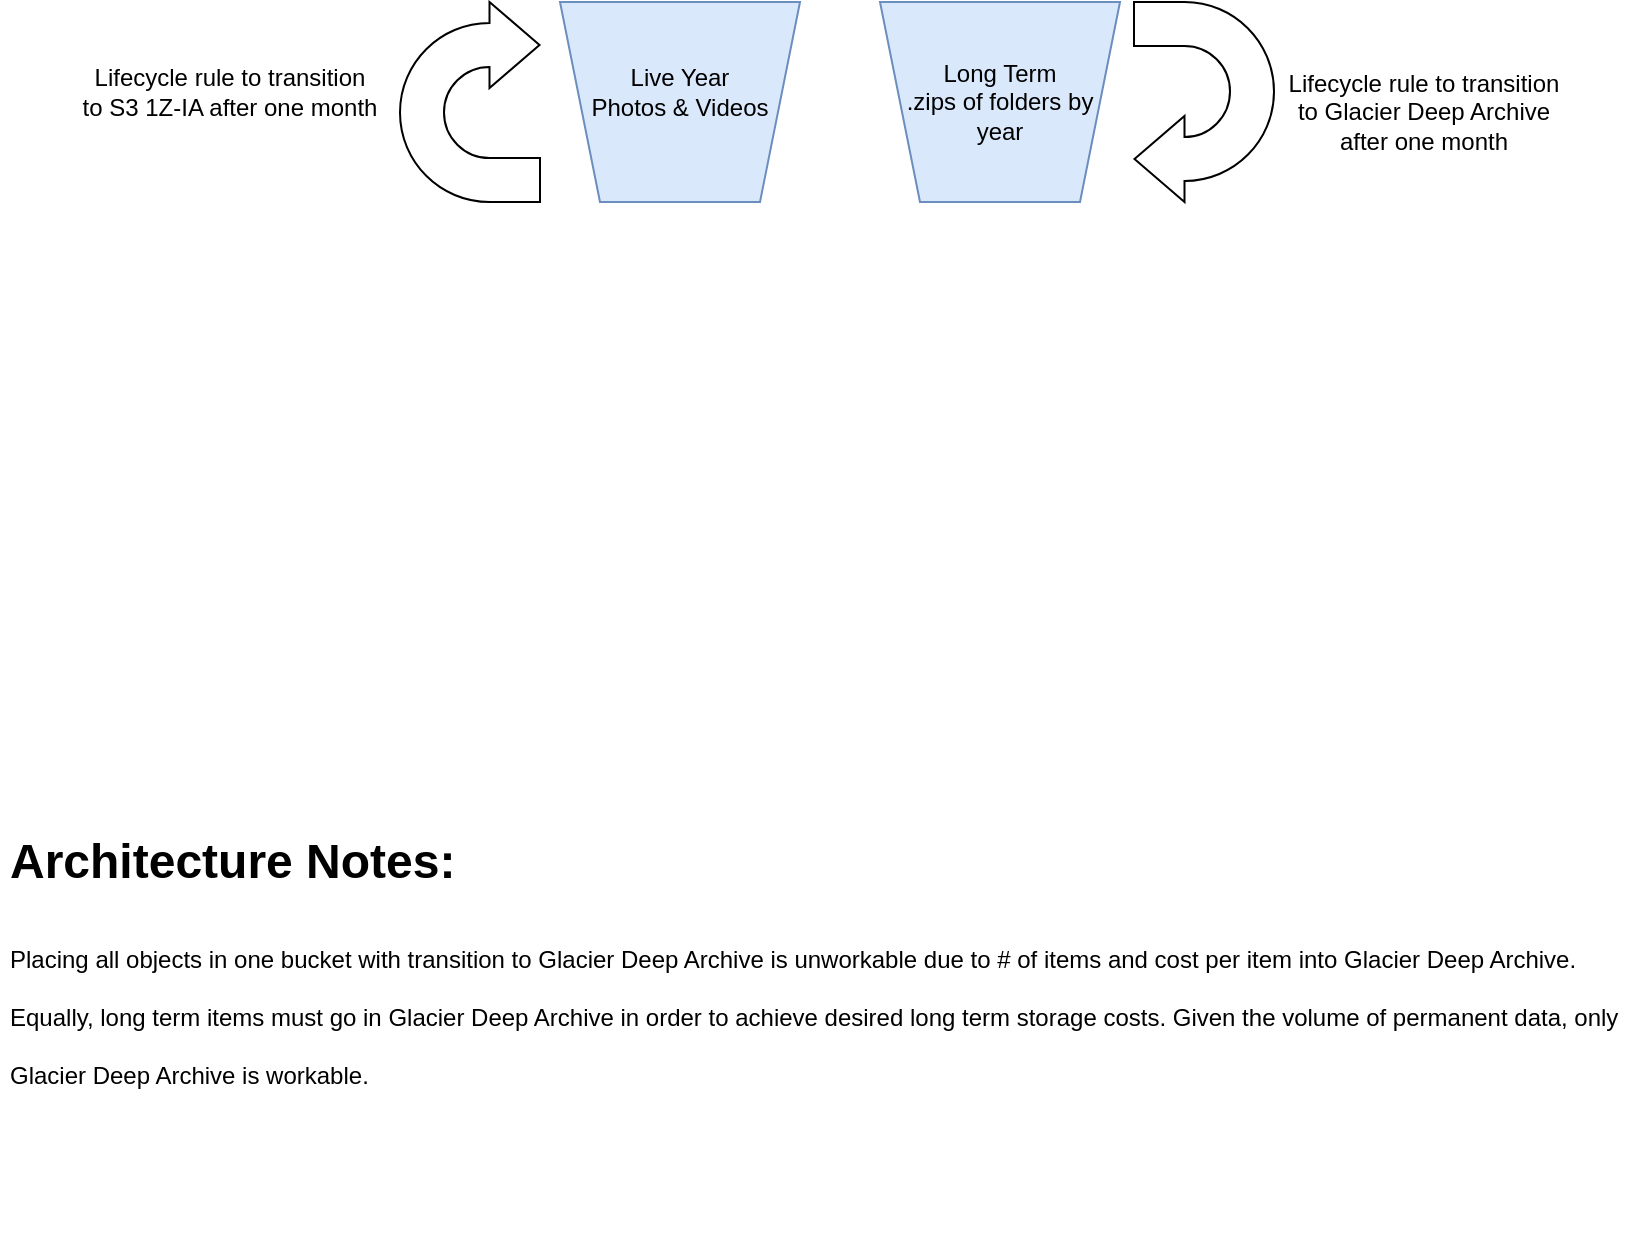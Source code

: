 <mxfile version="20.4.0" type="github">
  <diagram id="Vl1Z9YmDcch7eRL9wc-j" name="Page-1">
    <mxGraphModel dx="920" dy="831" grid="1" gridSize="10" guides="1" tooltips="1" connect="1" arrows="1" fold="1" page="1" pageScale="1" pageWidth="827" pageHeight="1169" math="0" shadow="0">
      <root>
        <mxCell id="0" />
        <mxCell id="1" parent="0" />
        <mxCell id="n-C59awkYSz0iumEzim1-1" value="" style="shape=trapezoid;perimeter=trapezoidPerimeter;whiteSpace=wrap;html=1;fixedSize=1;rotation=-180;fillColor=#dae8fc;strokeColor=#6c8ebf;" vertex="1" parent="1">
          <mxGeometry x="280" y="80" width="120" height="100" as="geometry" />
        </mxCell>
        <mxCell id="n-C59awkYSz0iumEzim1-2" value="Live Year&lt;br&gt;Photos &amp;amp; Videos" style="text;html=1;strokeColor=none;fillColor=none;align=center;verticalAlign=middle;whiteSpace=wrap;rounded=0;" vertex="1" parent="1">
          <mxGeometry x="290" y="100" width="100" height="50" as="geometry" />
        </mxCell>
        <mxCell id="n-C59awkYSz0iumEzim1-3" value="" style="shape=trapezoid;perimeter=trapezoidPerimeter;whiteSpace=wrap;html=1;fixedSize=1;rotation=-180;fillColor=#dae8fc;strokeColor=#6c8ebf;" vertex="1" parent="1">
          <mxGeometry x="440" y="80" width="120" height="100" as="geometry" />
        </mxCell>
        <mxCell id="n-C59awkYSz0iumEzim1-4" value="Long Term&lt;br&gt;.zips of folders by year" style="text;html=1;strokeColor=none;fillColor=none;align=center;verticalAlign=middle;whiteSpace=wrap;rounded=0;" vertex="1" parent="1">
          <mxGeometry x="450" y="90" width="100" height="80" as="geometry" />
        </mxCell>
        <mxCell id="n-C59awkYSz0iumEzim1-5" value="" style="html=1;shadow=0;dashed=0;align=center;verticalAlign=middle;shape=mxgraph.arrows2.uTurnArrow;dy=11;arrowHead=43;dx2=25;rotation=-180;" vertex="1" parent="1">
          <mxGeometry x="567" y="80" width="70" height="100" as="geometry" />
        </mxCell>
        <mxCell id="n-C59awkYSz0iumEzim1-6" value="Lifecycle rule to transition to Glacier Deep Archive after one month" style="text;html=1;strokeColor=none;fillColor=none;align=center;verticalAlign=middle;whiteSpace=wrap;rounded=0;" vertex="1" parent="1">
          <mxGeometry x="637" y="90" width="150" height="90" as="geometry" />
        </mxCell>
        <mxCell id="n-C59awkYSz0iumEzim1-7" value="" style="html=1;shadow=0;dashed=0;align=center;verticalAlign=middle;shape=mxgraph.arrows2.uTurnArrow;dy=11;arrowHead=43;dx2=25;rotation=0;" vertex="1" parent="1">
          <mxGeometry x="200" y="80" width="70" height="100" as="geometry" />
        </mxCell>
        <mxCell id="n-C59awkYSz0iumEzim1-8" value="Lifecycle rule to transition to S3 1Z-IA after one month" style="text;html=1;strokeColor=none;fillColor=none;align=center;verticalAlign=middle;whiteSpace=wrap;rounded=0;" vertex="1" parent="1">
          <mxGeometry x="40" y="80" width="150" height="90" as="geometry" />
        </mxCell>
        <mxCell id="n-C59awkYSz0iumEzim1-9" value="&lt;h1&gt;&lt;span style=&quot;background-color: initial;&quot;&gt;Architecture Notes:&lt;/span&gt;&lt;/h1&gt;&lt;h1&gt;&lt;span style=&quot;background-color: initial; font-size: 12px; font-weight: normal;&quot;&gt;Placing all objects in one bucket with transition to Glacier Deep Archive is unworkable due to # of items and cost per item into Glacier Deep Archive. Equally, long term items must go in Glacier Deep Archive in order to achieve desired long term storage costs. Given the volume of permanent data, only Glacier Deep Archive is workable.&amp;nbsp;&lt;/span&gt;&lt;br&gt;&lt;/h1&gt;" style="text;html=1;strokeColor=none;fillColor=none;spacing=5;spacingTop=-20;whiteSpace=wrap;overflow=hidden;rounded=0;" vertex="1" parent="1">
          <mxGeometry y="490" width="820" height="210" as="geometry" />
        </mxCell>
      </root>
    </mxGraphModel>
  </diagram>
</mxfile>
